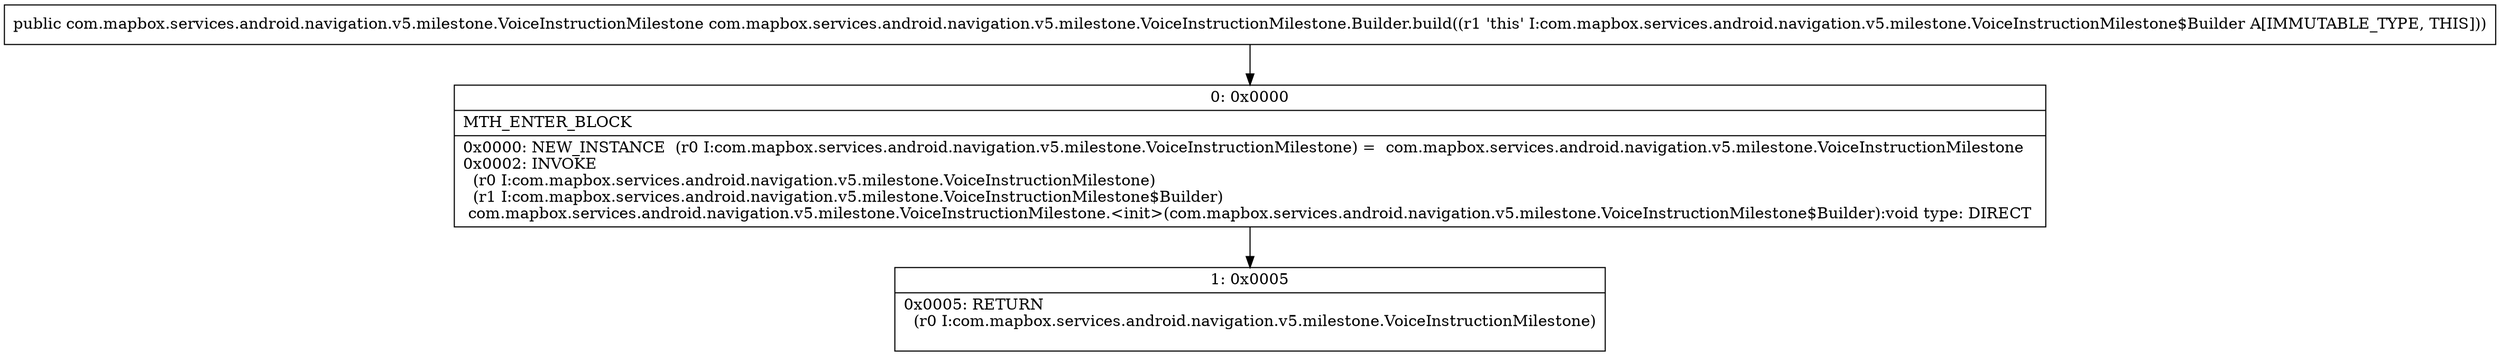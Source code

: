 digraph "CFG forcom.mapbox.services.android.navigation.v5.milestone.VoiceInstructionMilestone.Builder.build()Lcom\/mapbox\/services\/android\/navigation\/v5\/milestone\/VoiceInstructionMilestone;" {
Node_0 [shape=record,label="{0\:\ 0x0000|MTH_ENTER_BLOCK\l|0x0000: NEW_INSTANCE  (r0 I:com.mapbox.services.android.navigation.v5.milestone.VoiceInstructionMilestone) =  com.mapbox.services.android.navigation.v5.milestone.VoiceInstructionMilestone \l0x0002: INVOKE  \l  (r0 I:com.mapbox.services.android.navigation.v5.milestone.VoiceInstructionMilestone)\l  (r1 I:com.mapbox.services.android.navigation.v5.milestone.VoiceInstructionMilestone$Builder)\l com.mapbox.services.android.navigation.v5.milestone.VoiceInstructionMilestone.\<init\>(com.mapbox.services.android.navigation.v5.milestone.VoiceInstructionMilestone$Builder):void type: DIRECT \l}"];
Node_1 [shape=record,label="{1\:\ 0x0005|0x0005: RETURN  \l  (r0 I:com.mapbox.services.android.navigation.v5.milestone.VoiceInstructionMilestone)\l \l}"];
MethodNode[shape=record,label="{public com.mapbox.services.android.navigation.v5.milestone.VoiceInstructionMilestone com.mapbox.services.android.navigation.v5.milestone.VoiceInstructionMilestone.Builder.build((r1 'this' I:com.mapbox.services.android.navigation.v5.milestone.VoiceInstructionMilestone$Builder A[IMMUTABLE_TYPE, THIS])) }"];
MethodNode -> Node_0;
Node_0 -> Node_1;
}

